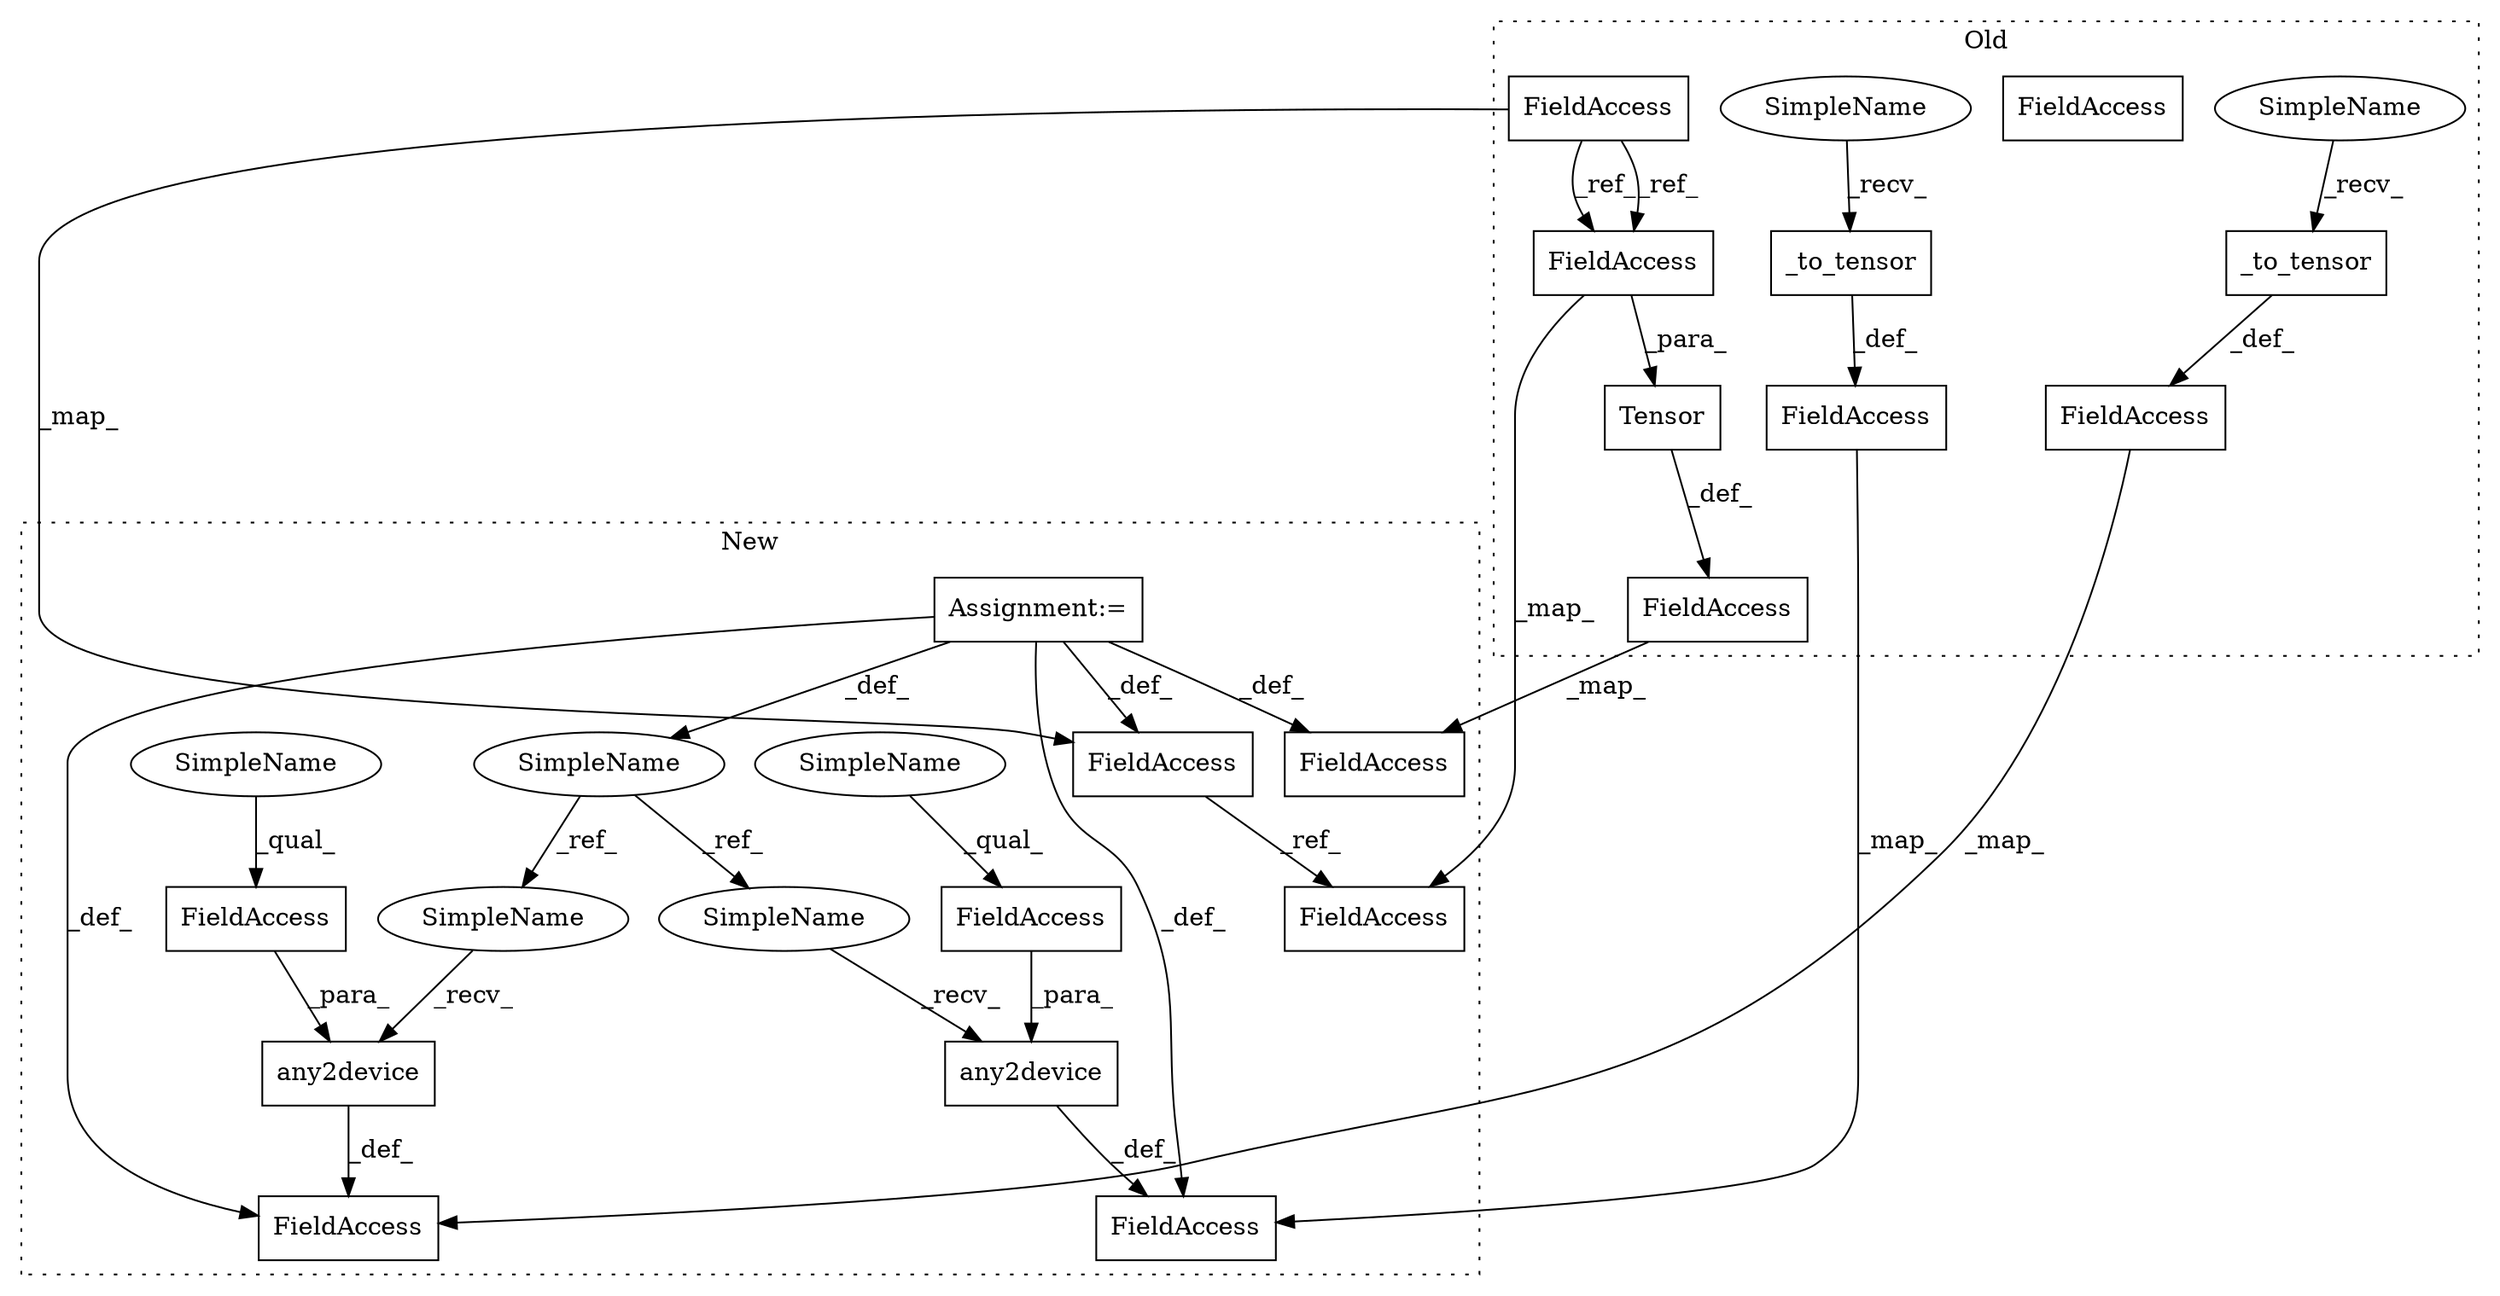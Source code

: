 digraph G {
subgraph cluster0 {
1 [label="Tensor" a="32" s="686,705" l="7,1" shape="box"];
8 [label="FieldAccess" a="22" s="576" l="12" shape="box"];
10 [label="_to_tensor" a="32" s="1160,1172" l="11,1" shape="box"];
12 [label="FieldAccess" a="22" s="1148" l="6" shape="box"];
13 [label="_to_tensor" a="32" s="1469,1483" l="11,1" shape="box"];
14 [label="FieldAccess" a="22" s="693" l="12" shape="box"];
17 [label="FieldAccess" a="22" s="667" l="12" shape="box"];
18 [label="FieldAccess" a="22" s="1455" l="8" shape="box"];
20 [label="FieldAccess" a="22" s="693" l="12" shape="box"];
21 [label="SimpleName" a="42" s="1155" l="4" shape="ellipse"];
22 [label="SimpleName" a="42" s="1464" l="4" shape="ellipse"];
label = "Old";
style="dotted";
}
subgraph cluster1 {
2 [label="any2device" a="32" s="1084,1109" l="11,1" shape="box"];
3 [label="FieldAccess" a="22" s="1097" l="12" shape="box"];
4 [label="SimpleName" a="42" s="202" l="5" shape="ellipse"];
5 [label="any2device" a="32" s="1407,1434" l="11,1" shape="box"];
6 [label="FieldAccess" a="22" s="1422" l="12" shape="box"];
7 [label="Assignment:=" a="7" s="202" l="5" shape="box"];
9 [label="FieldAccess" a="22" s="493" l="12" shape="box"];
11 [label="FieldAccess" a="22" s="1071" l="6" shape="box"];
15 [label="FieldAccess" a="22" s="620" l="12" shape="box"];
16 [label="FieldAccess" a="22" s="590" l="12" shape="box"];
19 [label="FieldAccess" a="22" s="1392" l="8" shape="box"];
23 [label="SimpleName" a="42" s="1078" l="5" shape="ellipse"];
24 [label="SimpleName" a="42" s="1401" l="5" shape="ellipse"];
25 [label="SimpleName" a="42" s="1422" l="4" shape="ellipse"];
26 [label="SimpleName" a="42" s="1097" l="4" shape="ellipse"];
label = "New";
style="dotted";
}
1 -> 17 [label="_def_"];
2 -> 11 [label="_def_"];
3 -> 2 [label="_para_"];
4 -> 23 [label="_ref_"];
4 -> 24 [label="_ref_"];
5 -> 19 [label="_def_"];
6 -> 5 [label="_para_"];
7 -> 16 [label="_def_"];
7 -> 19 [label="_def_"];
7 -> 4 [label="_def_"];
7 -> 9 [label="_def_"];
7 -> 11 [label="_def_"];
8 -> 20 [label="_ref_"];
8 -> 20 [label="_ref_"];
8 -> 9 [label="_map_"];
9 -> 15 [label="_ref_"];
10 -> 12 [label="_def_"];
12 -> 11 [label="_map_"];
13 -> 18 [label="_def_"];
17 -> 16 [label="_map_"];
18 -> 19 [label="_map_"];
20 -> 15 [label="_map_"];
20 -> 1 [label="_para_"];
21 -> 10 [label="_recv_"];
22 -> 13 [label="_recv_"];
23 -> 2 [label="_recv_"];
24 -> 5 [label="_recv_"];
25 -> 6 [label="_qual_"];
26 -> 3 [label="_qual_"];
}